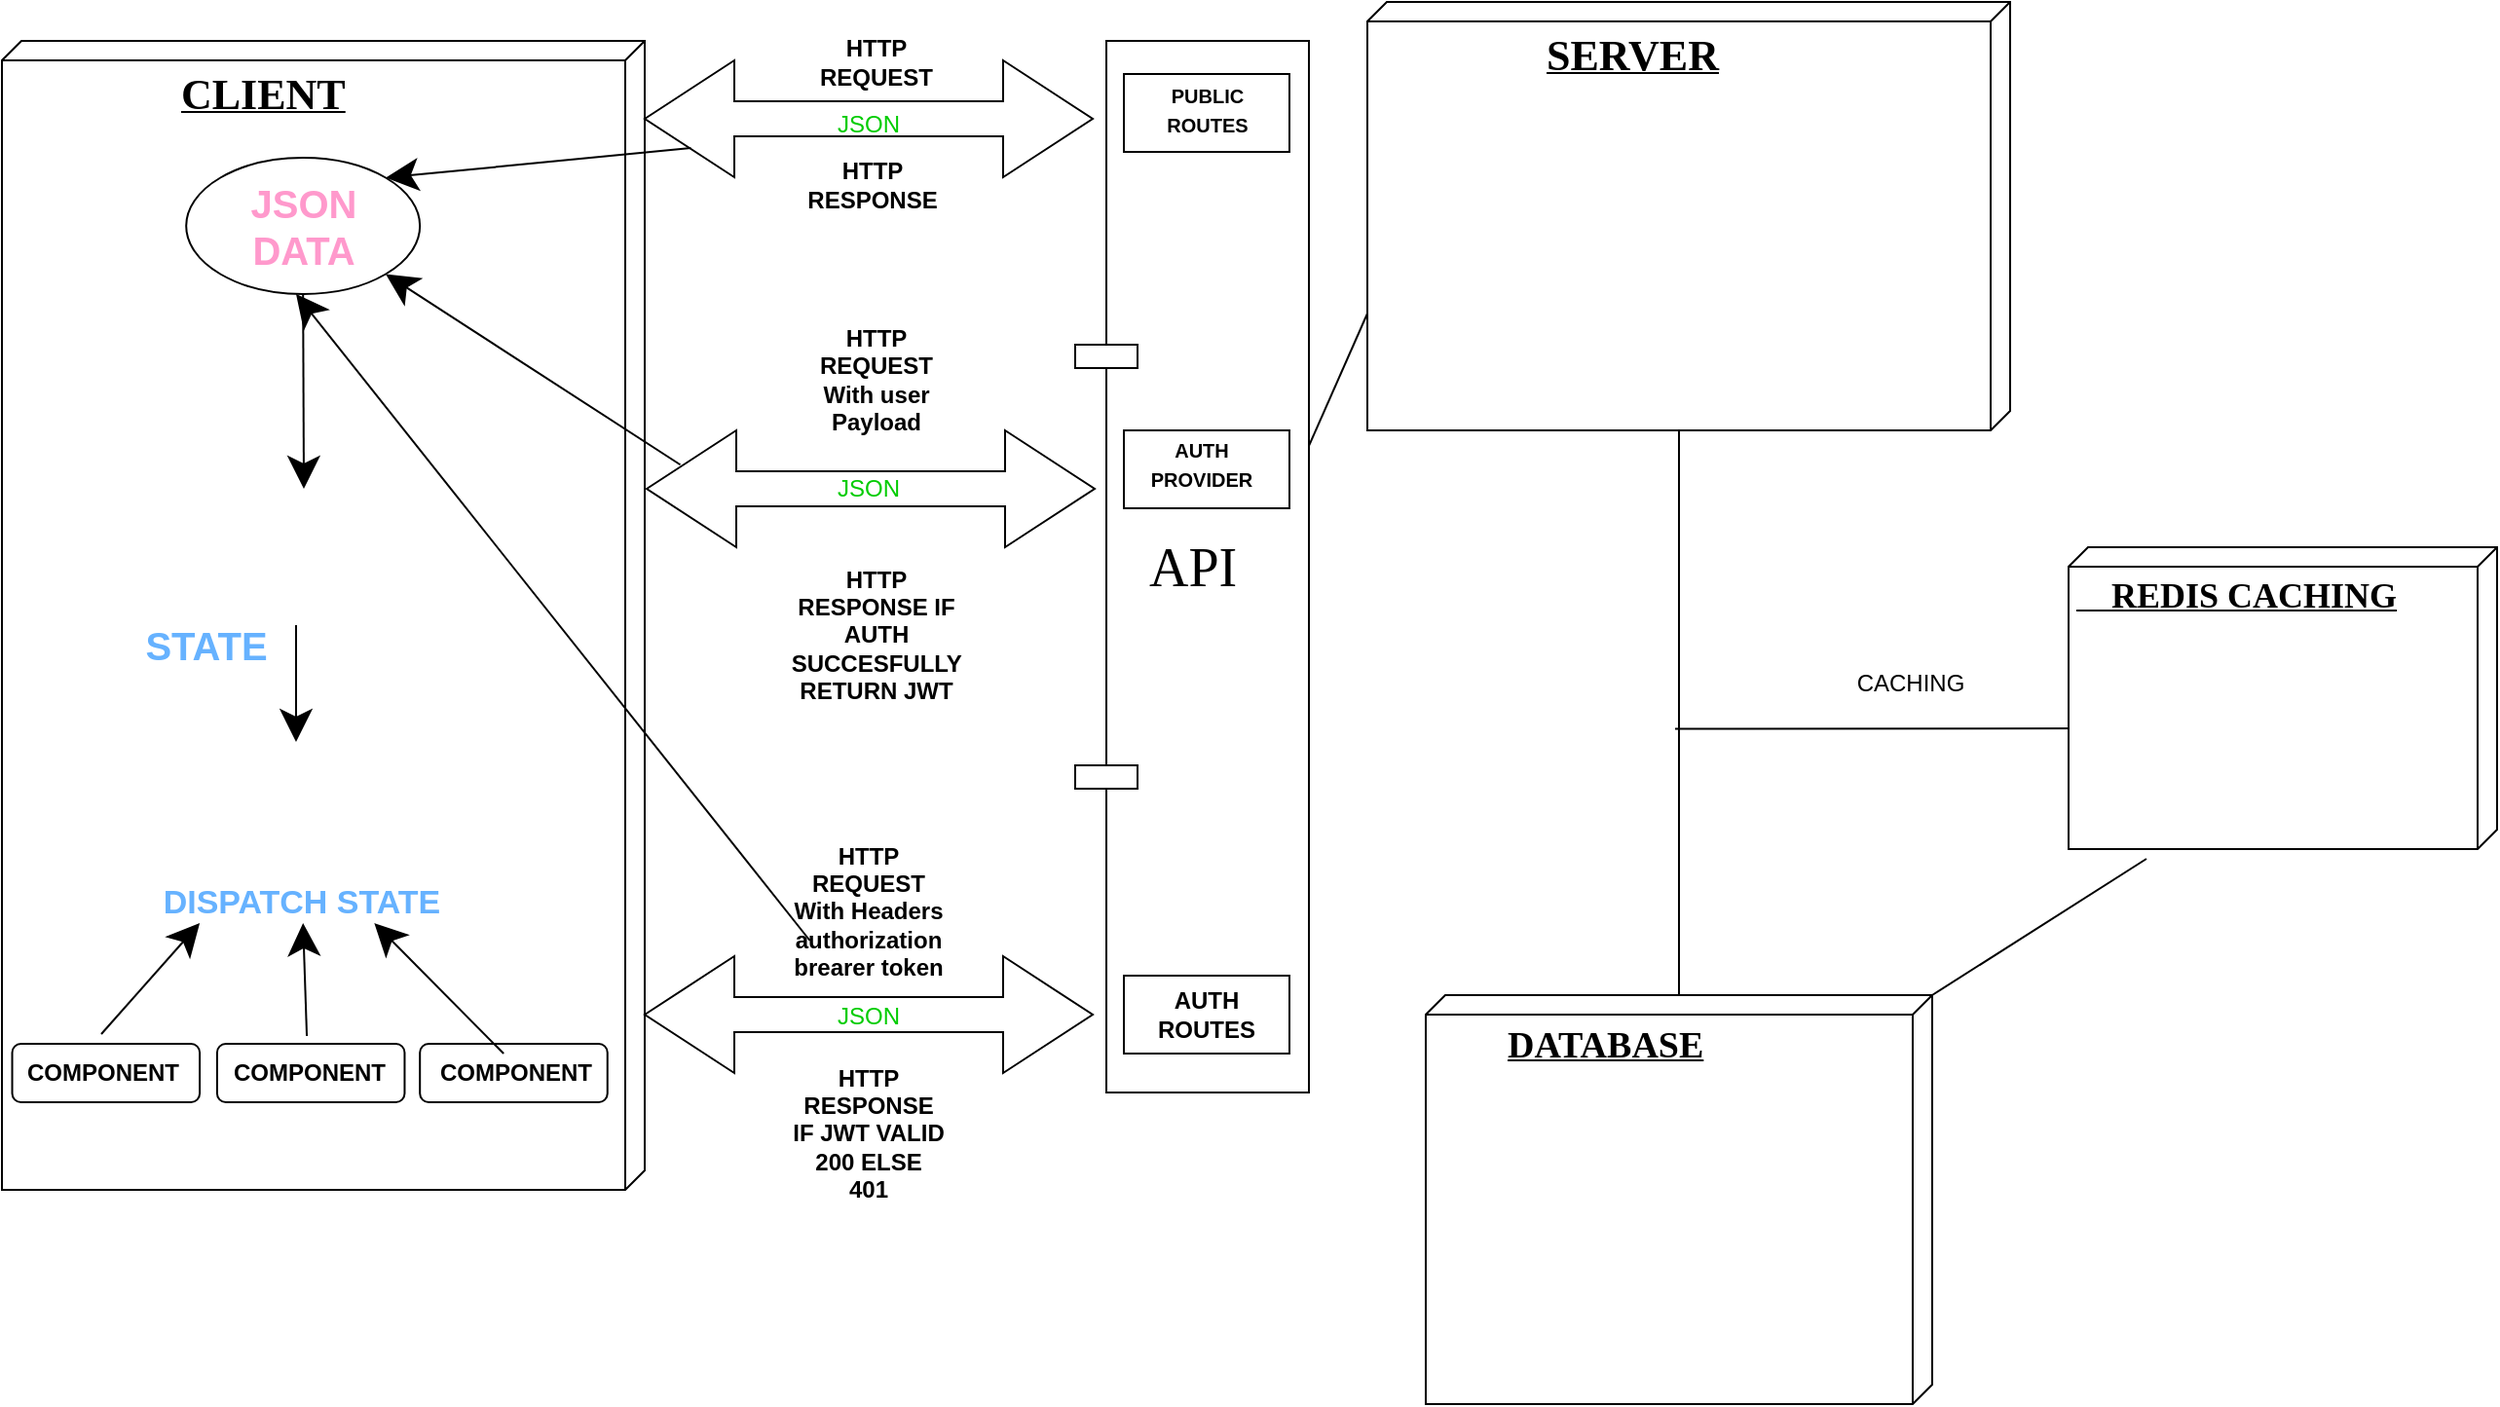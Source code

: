 <mxfile version="15.3.7" type="device"><diagram name="Page-1" id="5f0bae14-7c28-e335-631c-24af17079c00"><mxGraphModel dx="1483" dy="827" grid="1" gridSize="10" guides="1" tooltips="1" connect="1" arrows="1" fold="1" page="1" pageScale="1" pageWidth="1100" pageHeight="850" background="none" math="0" shadow="0"><root><mxCell id="0"/><mxCell id="1" parent="0"/><mxCell id="39150e848f15840c-1" value="&lt;font style=&quot;font-size: 22px&quot;&gt;&lt;b&gt;&lt;span style=&quot;white-space: pre&quot;&gt;&#9;&lt;span style=&quot;white-space: pre&quot;&gt;&#9;&lt;/span&gt;&lt;/span&gt;CLIENT&lt;/b&gt;&lt;/font&gt;" style="verticalAlign=top;align=left;spacingTop=8;spacingLeft=2;spacingRight=12;shape=cube;size=10;direction=south;fontStyle=4;html=1;rounded=0;shadow=0;comic=0;labelBackgroundColor=none;strokeWidth=1;fontFamily=Verdana;fontSize=12" parent="1" vertex="1"><mxGeometry x="119" y="70" width="330" height="590" as="geometry"/></mxCell><mxCell id="39150e848f15840c-2" value="&lt;font style=&quot;font-size: 22px ; line-height: 120%&quot;&gt;&lt;b&gt;&lt;span style=&quot;white-space: pre&quot;&gt;&#9;&lt;/span&gt;&lt;span style=&quot;white-space: pre&quot;&gt;&#9;&lt;/span&gt;SERVER&lt;/b&gt;&lt;/font&gt;" style="verticalAlign=top;align=left;spacingTop=8;spacingLeft=2;spacingRight=12;shape=cube;size=10;direction=south;fontStyle=4;html=1;rounded=0;shadow=0;comic=0;labelBackgroundColor=none;strokeWidth=1;fontFamily=Verdana;fontSize=12" parent="1" vertex="1"><mxGeometry x="820" y="50" width="330" height="220" as="geometry"/></mxCell><mxCell id="39150e848f15840c-3" value="&lt;font style=&quot;font-size: 19px&quot;&gt;&lt;b&gt;&lt;span style=&quot;white-space: pre&quot;&gt;&#9;&lt;/span&gt;DATABASE&lt;/b&gt;&lt;/font&gt;" style="verticalAlign=top;align=left;spacingTop=8;spacingLeft=2;spacingRight=12;shape=cube;size=10;direction=south;fontStyle=4;html=1;rounded=0;shadow=0;comic=0;labelBackgroundColor=none;strokeWidth=1;fontFamily=Verdana;fontSize=12" parent="1" vertex="1"><mxGeometry x="849.99" y="560" width="260" height="210" as="geometry"/></mxCell><mxCell id="39150e848f15840c-7" value="&lt;font style=&quot;font-size: 28px&quot;&gt;API&lt;/font&gt;" style="shape=component;align=left;spacingLeft=36;rounded=0;shadow=0;comic=0;labelBackgroundColor=none;strokeWidth=1;fontFamily=Verdana;fontSize=12;html=1;" parent="1" vertex="1"><mxGeometry x="670" y="70" width="120" height="540" as="geometry"/></mxCell><mxCell id="39150e848f15840c-17" style="edgeStyle=orthogonalEdgeStyle;rounded=0;html=1;labelBackgroundColor=none;startArrow=none;startFill=0;startSize=8;endArrow=none;endFill=0;endSize=16;fontFamily=Verdana;fontSize=12;" parent="1" source="39150e848f15840c-3" target="39150e848f15840c-2" edge="1"><mxGeometry relative="1" as="geometry"><Array as="points"><mxPoint x="950" y="560"/><mxPoint x="950" y="560"/></Array></mxGeometry></mxCell><mxCell id="h--AUjlELqzxv0nsbv7A-1" value="" style="shape=image;verticalLabelPosition=bottom;labelBackgroundColor=#ffffff;verticalAlign=top;aspect=fixed;imageAspect=0;image=https://upload.wikimedia.org/wikipedia/commons/thumb/a/a7/React-icon.svg/1280px-React-icon.svg.png;" parent="1" vertex="1"><mxGeometry x="220.54" y="300" width="113.05" height="80" as="geometry"/></mxCell><mxCell id="h--AUjlELqzxv0nsbv7A-4" value="" style="shape=image;verticalLabelPosition=bottom;labelBackgroundColor=#ffffff;verticalAlign=top;aspect=fixed;imageAspect=0;image=https://miro.medium.com/max/365/1*Jr3NFSKTfQWRUyjblBSKeg.png;" parent="1" vertex="1"><mxGeometry x="928.02" y="210" width="88.97" height="49" as="geometry"/></mxCell><mxCell id="h--AUjlELqzxv0nsbv7A-5" value="" style="shape=image;verticalLabelPosition=bottom;labelBackgroundColor=#ffffff;verticalAlign=top;aspect=fixed;imageAspect=0;image=https://pngimg.com/uploads/server/server_PNG3.png;" parent="1" vertex="1"><mxGeometry x="955.59" y="130" width="48.81" height="60" as="geometry"/></mxCell><mxCell id="h--AUjlELqzxv0nsbv7A-9" value="" style="shape=image;verticalLabelPosition=bottom;labelBackgroundColor=#ffffff;verticalAlign=top;aspect=fixed;imageAspect=0;image=https://png.pngtree.com/element_our/png_detail/20181227/database-glyph-black-icon-png_291831.jpg;" parent="1" vertex="1"><mxGeometry x="937.5" y="601" width="60" height="60" as="geometry"/></mxCell><mxCell id="h--AUjlELqzxv0nsbv7A-13" value="" style="endArrow=none;html=1;startSize=14;endSize=14;sourcePerimeterSpacing=8;targetPerimeterSpacing=8;" parent="1" edge="1"><mxGeometry width="50" height="50" relative="1" as="geometry"><mxPoint x="1200" y="423" as="sourcePoint"/><mxPoint x="978" y="423.25" as="targetPoint"/></mxGeometry></mxCell><mxCell id="h--AUjlELqzxv0nsbv7A-18" value="CACHING" style="text;html=1;strokeColor=none;fillColor=none;align=center;verticalAlign=middle;whiteSpace=wrap;rounded=0;hachureGap=4;pointerEvents=0;" parent="1" vertex="1"><mxGeometry x="1064" y="390" width="70" height="20" as="geometry"/></mxCell><mxCell id="h--AUjlELqzxv0nsbv7A-24" value="&lt;font style=&quot;font-size: 18px&quot;&gt;&lt;b&gt;&amp;nbsp; &amp;nbsp; REDIS CACHING&lt;/b&gt;&lt;/font&gt;" style="verticalAlign=top;align=left;spacingTop=8;spacingLeft=2;spacingRight=12;shape=cube;size=10;direction=south;fontStyle=4;html=1;rounded=0;shadow=0;comic=0;labelBackgroundColor=none;strokeWidth=1;fontFamily=Verdana;fontSize=12" parent="1" vertex="1"><mxGeometry x="1180" y="330" width="220" height="155" as="geometry"/></mxCell><mxCell id="h--AUjlELqzxv0nsbv7A-25" value="" style="endArrow=none;html=1;startSize=14;endSize=14;sourcePerimeterSpacing=8;targetPerimeterSpacing=8;entryX=0;entryY=0;entryDx=0;entryDy=0;entryPerimeter=0;" parent="1" target="39150e848f15840c-3" edge="1"><mxGeometry width="50" height="50" relative="1" as="geometry"><mxPoint x="1220" y="490" as="sourcePoint"/><mxPoint x="1064" y="500.25" as="targetPoint"/></mxGeometry></mxCell><mxCell id="h--AUjlELqzxv0nsbv7A-26" value="" style="shape=image;verticalLabelPosition=bottom;labelBackgroundColor=#ffffff;verticalAlign=top;aspect=fixed;imageAspect=0;image=https://download.logo.wine/logo/Redis/Redis-Logo.wine.png;" parent="1" vertex="1"><mxGeometry x="1222.57" y="390" width="134.86" height="90" as="geometry"/></mxCell><mxCell id="h--AUjlELqzxv0nsbv7A-29" value="" style="endArrow=none;html=1;startSize=14;endSize=14;sourcePerimeterSpacing=8;targetPerimeterSpacing=8;exitX=1;exitY=0.385;exitDx=0;exitDy=0;exitPerimeter=0;" parent="1" source="39150e848f15840c-7" edge="1"><mxGeometry width="50" height="50" relative="1" as="geometry"><mxPoint x="800" y="230" as="sourcePoint"/><mxPoint x="820" y="210" as="targetPoint"/></mxGeometry></mxCell><mxCell id="h--AUjlELqzxv0nsbv7A-36" value="" style="rounded=0;whiteSpace=wrap;html=1;hachureGap=4;pointerEvents=0;" parent="1" vertex="1"><mxGeometry x="695" y="87" width="85" height="40" as="geometry"/></mxCell><mxCell id="h--AUjlELqzxv0nsbv7A-38" value="&lt;font style=&quot;font-size: 10px&quot;&gt;PUBLIC ROUTES&lt;/font&gt;" style="text;html=1;strokeColor=none;fillColor=none;align=center;verticalAlign=middle;whiteSpace=wrap;rounded=0;hachureGap=4;pointerEvents=0;fontStyle=1" parent="1" vertex="1"><mxGeometry x="717.5" y="95" width="40" height="20" as="geometry"/></mxCell><mxCell id="h--AUjlELqzxv0nsbv7A-40" value="HTTP REQUEST" style="text;html=1;strokeColor=none;fillColor=none;align=center;verticalAlign=middle;whiteSpace=wrap;rounded=0;hachureGap=4;pointerEvents=0;fontSize=12;fontStyle=1" parent="1" vertex="1"><mxGeometry x="528" y="71" width="80" height="20" as="geometry"/></mxCell><mxCell id="h--AUjlELqzxv0nsbv7A-42" value="HTTP RESPONSE" style="text;html=1;strokeColor=none;fillColor=none;align=center;verticalAlign=middle;whiteSpace=wrap;rounded=0;hachureGap=4;pointerEvents=0;fontSize=12;fontStyle=1" parent="1" vertex="1"><mxGeometry x="526" y="129" width="80" height="30" as="geometry"/></mxCell><mxCell id="h--AUjlELqzxv0nsbv7A-45" value="" style="rounded=0;whiteSpace=wrap;html=1;hachureGap=4;pointerEvents=0;" parent="1" vertex="1"><mxGeometry x="695" y="270" width="85" height="40" as="geometry"/></mxCell><mxCell id="h--AUjlELqzxv0nsbv7A-47" value="&lt;span style=&quot;font-size: 10px&quot;&gt;AUTH PROVIDER&lt;/span&gt;" style="text;html=1;strokeColor=none;fillColor=none;align=center;verticalAlign=middle;whiteSpace=wrap;rounded=0;hachureGap=4;pointerEvents=0;fontStyle=1" parent="1" vertex="1"><mxGeometry x="715" y="277" width="40" height="20" as="geometry"/></mxCell><mxCell id="h--AUjlELqzxv0nsbv7A-49" value="HTTP REQUEST&lt;br&gt;With user Payload" style="text;html=1;strokeColor=none;fillColor=none;align=center;verticalAlign=middle;whiteSpace=wrap;rounded=0;hachureGap=4;pointerEvents=0;fontSize=12;fontStyle=1" parent="1" vertex="1"><mxGeometry x="528" y="237" width="80" height="13" as="geometry"/></mxCell><mxCell id="h--AUjlELqzxv0nsbv7A-51" value="HTTP RESPONSE IF AUTH SUCCESFULLY RETURN JWT" style="text;html=1;strokeColor=none;fillColor=none;align=center;verticalAlign=middle;whiteSpace=wrap;rounded=0;hachureGap=4;pointerEvents=0;fontSize=12;fontStyle=1" parent="1" vertex="1"><mxGeometry x="528" y="325" width="80" height="100" as="geometry"/></mxCell><mxCell id="h--AUjlELqzxv0nsbv7A-54" value="AUTH ROUTES" style="rounded=0;whiteSpace=wrap;html=1;hachureGap=4;pointerEvents=0;fontStyle=1" parent="1" vertex="1"><mxGeometry x="695" y="550" width="85" height="40" as="geometry"/></mxCell><mxCell id="h--AUjlELqzxv0nsbv7A-58" value="" style="shape=doubleArrow;whiteSpace=wrap;html=1;hachureGap=4;pointerEvents=0;fontSize=12;fontColor=#00CC00;" parent="1" vertex="1"><mxGeometry x="449" y="80" width="230" height="60" as="geometry"/></mxCell><mxCell id="h--AUjlELqzxv0nsbv7A-62" value="JSON" style="text;html=1;strokeColor=none;fillColor=none;align=center;verticalAlign=middle;whiteSpace=wrap;rounded=0;hachureGap=4;pointerEvents=0;fontSize=12;fontColor=#00CC00;" parent="1" vertex="1"><mxGeometry x="544" y="103" width="40" height="20" as="geometry"/></mxCell><mxCell id="h--AUjlELqzxv0nsbv7A-66" value="" style="shape=doubleArrow;whiteSpace=wrap;html=1;hachureGap=4;pointerEvents=0;fontSize=12;fontColor=#00CC00;" parent="1" vertex="1"><mxGeometry x="450" y="270" width="230" height="60" as="geometry"/></mxCell><mxCell id="h--AUjlELqzxv0nsbv7A-72" value="JSON" style="text;html=1;strokeColor=none;fillColor=none;align=center;verticalAlign=middle;whiteSpace=wrap;rounded=0;hachureGap=4;pointerEvents=0;fontSize=12;fontColor=#00CC00;" parent="1" vertex="1"><mxGeometry x="544" y="290" width="40" height="20" as="geometry"/></mxCell><mxCell id="h--AUjlELqzxv0nsbv7A-74" value="" style="shape=doubleArrow;whiteSpace=wrap;html=1;hachureGap=4;pointerEvents=0;fontSize=12;fontColor=#00CC00;" parent="1" vertex="1"><mxGeometry x="449" y="540" width="230" height="60" as="geometry"/></mxCell><mxCell id="h--AUjlELqzxv0nsbv7A-75" value="JSON" style="text;html=1;strokeColor=none;fillColor=none;align=center;verticalAlign=middle;whiteSpace=wrap;rounded=0;hachureGap=4;pointerEvents=0;fontSize=12;fontColor=#00CC00;" parent="1" vertex="1"><mxGeometry x="544" y="561" width="40" height="20" as="geometry"/></mxCell><mxCell id="h--AUjlELqzxv0nsbv7A-78" value="HTTP REQUEST&lt;br&gt;With Headers authorization brearer token" style="text;html=1;strokeColor=none;fillColor=none;align=center;verticalAlign=middle;whiteSpace=wrap;rounded=0;hachureGap=4;pointerEvents=0;fontSize=12;fontStyle=1" parent="1" vertex="1"><mxGeometry x="524" y="510" width="80" height="13" as="geometry"/></mxCell><mxCell id="h--AUjlELqzxv0nsbv7A-80" value="HTTP RESPONSE IF JWT VALID 200 ELSE 401" style="text;html=1;strokeColor=none;fillColor=none;align=center;verticalAlign=middle;whiteSpace=wrap;rounded=0;hachureGap=4;pointerEvents=0;fontSize=12;fontStyle=1" parent="1" vertex="1"><mxGeometry x="524" y="581" width="80" height="100" as="geometry"/></mxCell><mxCell id="h--AUjlELqzxv0nsbv7A-88" value="" style="endArrow=classic;html=1;labelBackgroundColor=#66FF66;fontSize=12;fontColor=#00CC00;startSize=14;endSize=14;sourcePerimeterSpacing=8;targetPerimeterSpacing=8;" parent="1" source="h--AUjlELqzxv0nsbv7A-74" edge="1"><mxGeometry width="50" height="50" relative="1" as="geometry"><mxPoint x="100" y="580" as="sourcePoint"/><mxPoint x="270" y="200" as="targetPoint"/></mxGeometry></mxCell><mxCell id="h--AUjlELqzxv0nsbv7A-89" value="" style="endArrow=classic;html=1;labelBackgroundColor=#66FF66;fontSize=12;fontColor=#00CC00;startSize=14;endSize=14;sourcePerimeterSpacing=8;targetPerimeterSpacing=8;exitX=0.103;exitY=0.75;exitDx=0;exitDy=0;exitPerimeter=0;entryX=1;entryY=0;entryDx=0;entryDy=0;" parent="1" source="h--AUjlELqzxv0nsbv7A-58" target="h--AUjlELqzxv0nsbv7A-91" edge="1"><mxGeometry width="50" height="50" relative="1" as="geometry"><mxPoint x="389.98" y="190" as="sourcePoint"/><mxPoint x="400" y="210" as="targetPoint"/></mxGeometry></mxCell><mxCell id="h--AUjlELqzxv0nsbv7A-90" value="" style="endArrow=classic;html=1;labelBackgroundColor=#66FF66;fontSize=12;fontColor=#00CC00;startSize=14;endSize=14;sourcePerimeterSpacing=8;targetPerimeterSpacing=8;exitX=0.075;exitY=0.294;exitDx=0;exitDy=0;exitPerimeter=0;entryX=1;entryY=1;entryDx=0;entryDy=0;" parent="1" source="h--AUjlELqzxv0nsbv7A-66" target="h--AUjlELqzxv0nsbv7A-91" edge="1"><mxGeometry width="50" height="50" relative="1" as="geometry"><mxPoint x="310" y="440" as="sourcePoint"/><mxPoint x="320" y="410" as="targetPoint"/><Array as="points"/></mxGeometry></mxCell><mxCell id="h--AUjlELqzxv0nsbv7A-91" value="" style="ellipse;whiteSpace=wrap;html=1;hachureGap=4;pointerEvents=0;fontSize=12;fontColor=#00CC00;" parent="1" vertex="1"><mxGeometry x="213.59" y="130" width="120" height="70" as="geometry"/></mxCell><mxCell id="h--AUjlELqzxv0nsbv7A-92" value="JSON DATA" style="text;html=1;strokeColor=none;fillColor=none;align=center;verticalAlign=middle;whiteSpace=wrap;rounded=0;hachureGap=4;pointerEvents=0;fontSize=20;fontColor=#FF99CC;fontStyle=1" parent="1" vertex="1"><mxGeometry x="253.59" y="155" width="40" height="20" as="geometry"/></mxCell><mxCell id="h--AUjlELqzxv0nsbv7A-95" value="" style="shape=image;verticalLabelPosition=bottom;labelBackgroundColor=#ffffff;verticalAlign=top;aspect=fixed;imageAspect=0;image=https://raw.githubusercontent.com/reduxjs/redux/master/logo/logo.png;" parent="1" vertex="1"><mxGeometry x="243.72" y="431" width="59.74" height="54" as="geometry"/></mxCell><mxCell id="h--AUjlELqzxv0nsbv7A-97" value="" style="endArrow=classic;html=1;labelBackgroundColor=#66FF66;fontSize=20;fontColor=#FF99CC;startSize=14;endSize=14;sourcePerimeterSpacing=8;targetPerimeterSpacing=8;exitX=0.5;exitY=1;exitDx=0;exitDy=0;" parent="1" source="h--AUjlELqzxv0nsbv7A-91" edge="1"><mxGeometry width="50" height="50" relative="1" as="geometry"><mxPoint x="270" y="280" as="sourcePoint"/><mxPoint x="274" y="300" as="targetPoint"/></mxGeometry></mxCell><mxCell id="h--AUjlELqzxv0nsbv7A-98" value="" style="endArrow=classic;html=1;labelBackgroundColor=#66FF66;fontSize=20;fontColor=#FF99CC;startSize=14;endSize=14;sourcePerimeterSpacing=8;targetPerimeterSpacing=8;" parent="1" edge="1"><mxGeometry width="50" height="50" relative="1" as="geometry"><mxPoint x="270" y="370" as="sourcePoint"/><mxPoint x="270" y="430" as="targetPoint"/></mxGeometry></mxCell><mxCell id="h--AUjlELqzxv0nsbv7A-105" value="&lt;b&gt;STATE&lt;/b&gt;" style="text;html=1;strokeColor=none;fillColor=none;align=center;verticalAlign=middle;whiteSpace=wrap;rounded=0;hachureGap=4;pointerEvents=0;fontSize=20;fontColor=#66B2FF;" parent="1" vertex="1"><mxGeometry x="203.72" y="370" width="40" height="20" as="geometry"/></mxCell><mxCell id="h--AUjlELqzxv0nsbv7A-108" value="&lt;span style=&quot;font-size: 17px;&quot;&gt;DISPATCH STATE&lt;/span&gt;" style="text;html=1;strokeColor=none;fillColor=none;align=center;verticalAlign=middle;whiteSpace=wrap;rounded=0;hachureGap=4;pointerEvents=0;fontSize=17;fontColor=#66B2FF;fontStyle=1" parent="1" vertex="1"><mxGeometry x="200.45" y="503" width="146.28" height="20" as="geometry"/></mxCell><mxCell id="h--AUjlELqzxv0nsbv7A-111" value="" style="rounded=1;whiteSpace=wrap;html=1;hachureGap=4;pointerEvents=0;fontSize=17;fontColor=#66B2FF;" parent="1" vertex="1"><mxGeometry x="124.26" y="585" width="96.28" height="30" as="geometry"/></mxCell><mxCell id="h--AUjlELqzxv0nsbv7A-116" value="" style="rounded=1;whiteSpace=wrap;html=1;hachureGap=4;pointerEvents=0;fontSize=17;fontColor=#66B2FF;" parent="1" vertex="1"><mxGeometry x="229.45" y="585" width="96.28" height="30" as="geometry"/></mxCell><mxCell id="h--AUjlELqzxv0nsbv7A-117" value="" style="rounded=1;whiteSpace=wrap;html=1;hachureGap=4;pointerEvents=0;fontSize=17;fontColor=#66B2FF;" parent="1" vertex="1"><mxGeometry x="333.59" y="585" width="96.28" height="30" as="geometry"/></mxCell><mxCell id="h--AUjlELqzxv0nsbv7A-118" value="&lt;b style=&quot;font-size: 12px;&quot;&gt;COMPONENT&lt;/b&gt;" style="text;html=1;strokeColor=none;fillColor=none;align=center;verticalAlign=middle;whiteSpace=wrap;rounded=0;hachureGap=4;pointerEvents=0;fontSize=12;fontColor=#000000;" parent="1" vertex="1"><mxGeometry x="157.72" y="590" width="26.28" height="20" as="geometry"/></mxCell><mxCell id="h--AUjlELqzxv0nsbv7A-120" value="&lt;b style=&quot;font-size: 12px;&quot;&gt;COMPONENT&lt;/b&gt;" style="text;html=1;strokeColor=none;fillColor=none;align=center;verticalAlign=middle;whiteSpace=wrap;rounded=0;hachureGap=4;pointerEvents=0;fontSize=12;fontColor=#000000;" parent="1" vertex="1"><mxGeometry x="263.92" y="590" width="26.28" height="20" as="geometry"/></mxCell><mxCell id="h--AUjlELqzxv0nsbv7A-121" value="&lt;b style=&quot;font-size: 12px;&quot;&gt;COMPONENT&lt;/b&gt;" style="text;html=1;strokeColor=none;fillColor=none;align=center;verticalAlign=middle;whiteSpace=wrap;rounded=0;hachureGap=4;pointerEvents=0;fontSize=12;fontColor=#000000;" parent="1" vertex="1"><mxGeometry x="370" y="590" width="26.28" height="20" as="geometry"/></mxCell><mxCell id="h--AUjlELqzxv0nsbv7A-122" value="" style="endArrow=classic;html=1;labelBackgroundColor=#66FF66;fontSize=12;fontColor=#000000;startSize=14;endSize=14;sourcePerimeterSpacing=8;targetPerimeterSpacing=8;entryX=0.5;entryY=1;entryDx=0;entryDy=0;" parent="1" target="h--AUjlELqzxv0nsbv7A-108" edge="1"><mxGeometry width="50" height="50" relative="1" as="geometry"><mxPoint x="275.52" y="581" as="sourcePoint"/><mxPoint x="303.46" y="516" as="targetPoint"/></mxGeometry></mxCell><mxCell id="h--AUjlELqzxv0nsbv7A-123" value="" style="endArrow=classic;html=1;labelBackgroundColor=#66FF66;fontSize=12;fontColor=#000000;startSize=14;endSize=14;sourcePerimeterSpacing=8;targetPerimeterSpacing=8;" parent="1" edge="1"><mxGeometry width="50" height="50" relative="1" as="geometry"><mxPoint x="170" y="580" as="sourcePoint"/><mxPoint x="220.54" y="523" as="targetPoint"/></mxGeometry></mxCell><mxCell id="h--AUjlELqzxv0nsbv7A-126" value="" style="endArrow=classic;html=1;labelBackgroundColor=#66FF66;fontSize=12;fontColor=#000000;startSize=14;endSize=14;sourcePerimeterSpacing=8;targetPerimeterSpacing=8;entryX=0.75;entryY=1;entryDx=0;entryDy=0;exitX=0.25;exitY=0;exitDx=0;exitDy=0;" parent="1" source="h--AUjlELqzxv0nsbv7A-121" target="h--AUjlELqzxv0nsbv7A-108" edge="1"><mxGeometry width="50" height="50" relative="1" as="geometry"><mxPoint x="350" y="580" as="sourcePoint"/><mxPoint x="400" y="530" as="targetPoint"/></mxGeometry></mxCell><mxCell id="yfdH7seGWK7nxnr-sgDO-3" value="" style="shape=image;verticalLabelPosition=bottom;labelBackgroundColor=#ffffff;verticalAlign=top;aspect=fixed;imageAspect=0;image=https://icons-for-free.com/iconfiles/png/512/logo+my+query+server+sql+icon-1320184811372606623.png;" vertex="1" parent="1"><mxGeometry x="907.5" y="650" width="120" height="120" as="geometry"/></mxCell></root></mxGraphModel></diagram></mxfile>